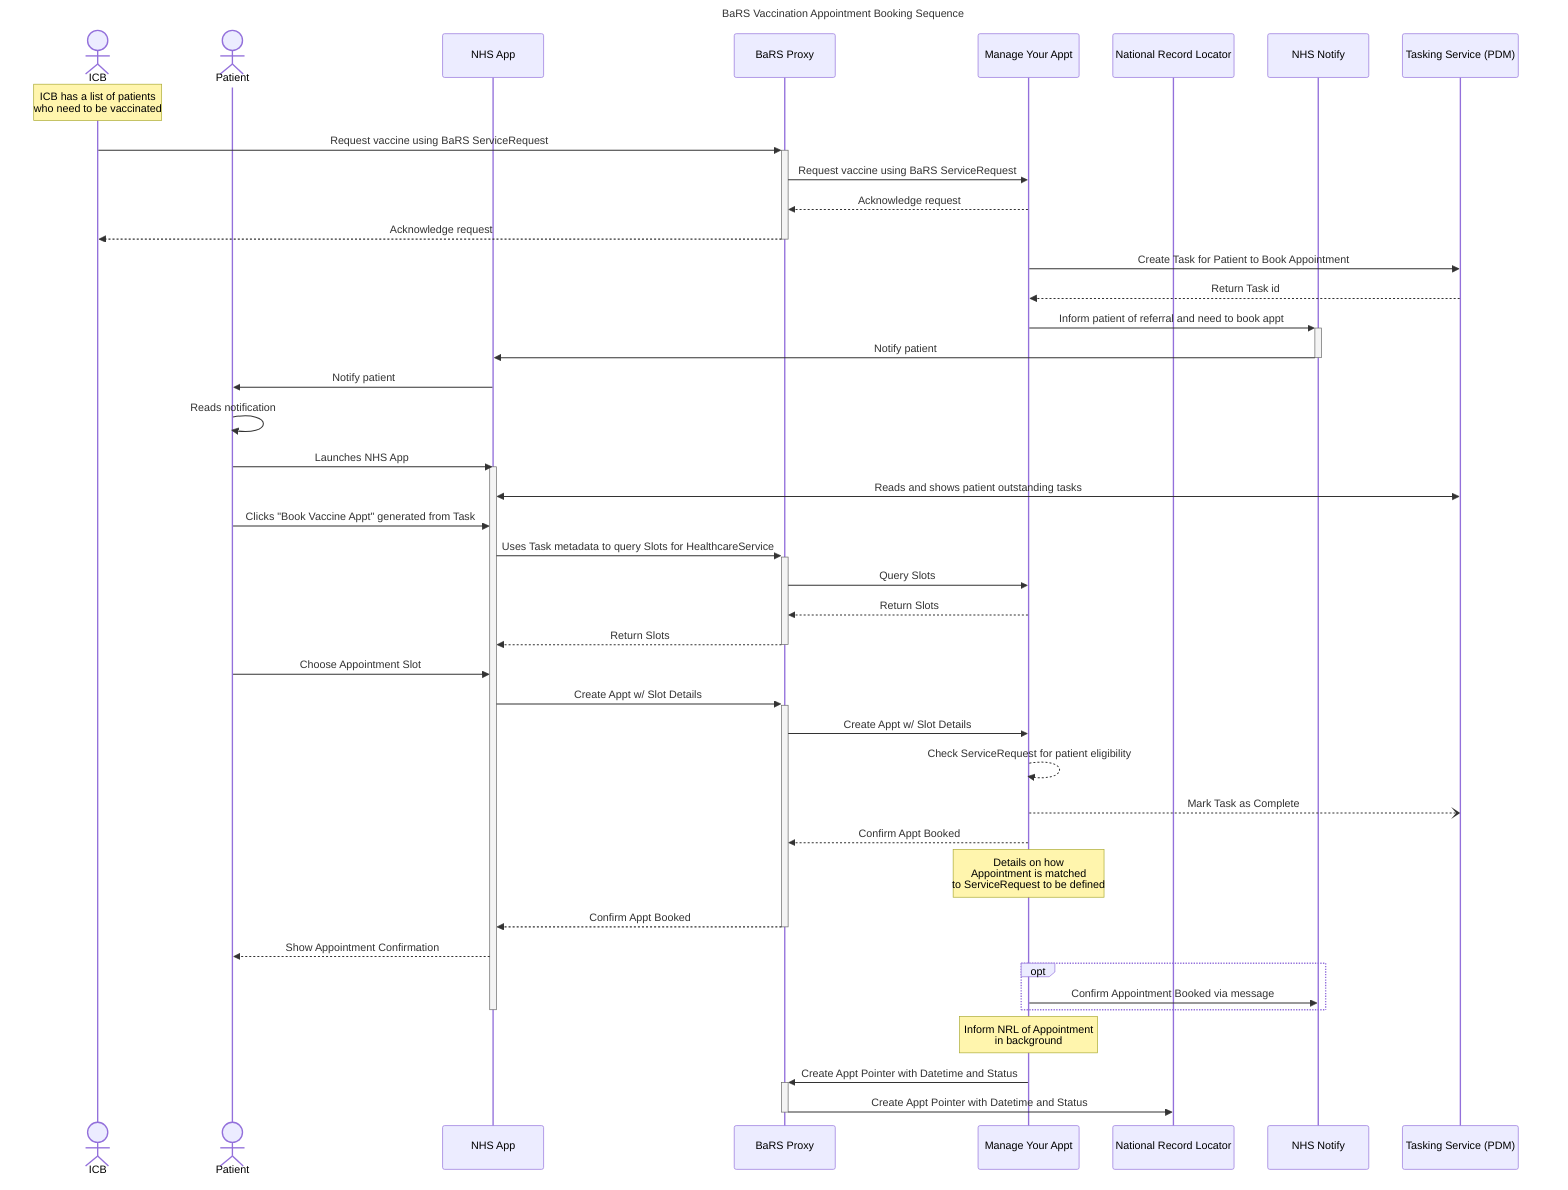 ---
title: BaRS Vaccination Appointment Booking Sequence
description: Sequence diagram showing the process of booking a vaccination appointment using the BaRS system.
author: Matthew Brown
date: 2025-08-01
tags: [BaRS, Vaccination, Appointment Booking, Sequence Diagram]
displayMode: sequence
config:
  theme: default
  look: handdrawn
---


sequenceDiagram
    actor ICB
    actor P as Patient
    participant NHSA as NHS App
    participant BP as BaRS Proxy
    participant MYA as Manage Your Appt
    participant NRL as National Record Locator
    participant NHSN as NHS Notify
    participant T as Tasking Service (PDM)
    note over ICB: ICB has a list of patients<br />who need to be vaccinated
    ICB->>+BP: Request vaccine using BaRS ServiceRequest
    %% see https://simplifier.net/nhsbookingandreferrals/~resources?category=Example&exampletype=Bundle&sortBy=DisplayName for example messages
    BP->>MYA: Request vaccine using BaRS ServiceRequest
    MYA-->>BP: Acknowledge request
    BP-->>-ICB: Acknowledge request
    MYA->>T: Create Task for Patient to Book Appointment
    T-->>MYA: Return Task id
    MYA->>+NHSN: Inform patient of referral and need to book appt
    NHSN->>-NHSA: Notify patient
    NHSA->>P: Notify patient
    P->>P: Reads notification
    P->>NHSA: Launches NHS App
    activate NHSA
    NHSA<<->>T: Reads and shows patient outstanding tasks
    P->>NHSA: Clicks "Book Vaccine Appt" generated from Task
    NHSA->>+BP: Uses Task metadata to query Slots for HealthcareService
    BP->>MYA: Query Slots
    MYA-->>BP: Return Slots
    BP-->>-NHSA: Return Slots
    P->>NHSA: Choose Appointment Slot
    NHSA->>+BP: Create Appt w/ Slot Details
    BP->>MYA: Create Appt w/ Slot Details
    MYA-->>MYA: Check ServiceRequest for patient eligibility
    MYA--)T: Mark Task as Complete
    MYA-->>BP: Confirm Appt Booked
    Note over MYA:   Details on how <br /> Appointment is matched <br /> to ServiceRequest to be defined
    BP-->>-NHSA: Confirm Appt Booked
    NHSA-->>P: Show Appointment Confirmation
    opt
    MYA->>NHSN: Confirm Appointment Booked via message
    end
    deactivate NHSA
    Note over MYA:  Inform NRL of Appointment<br />in background 
    MYA->>+BP: Create Appt Pointer with Datetime and Status
    BP->>-NRL: Create Appt Pointer with Datetime and Status
